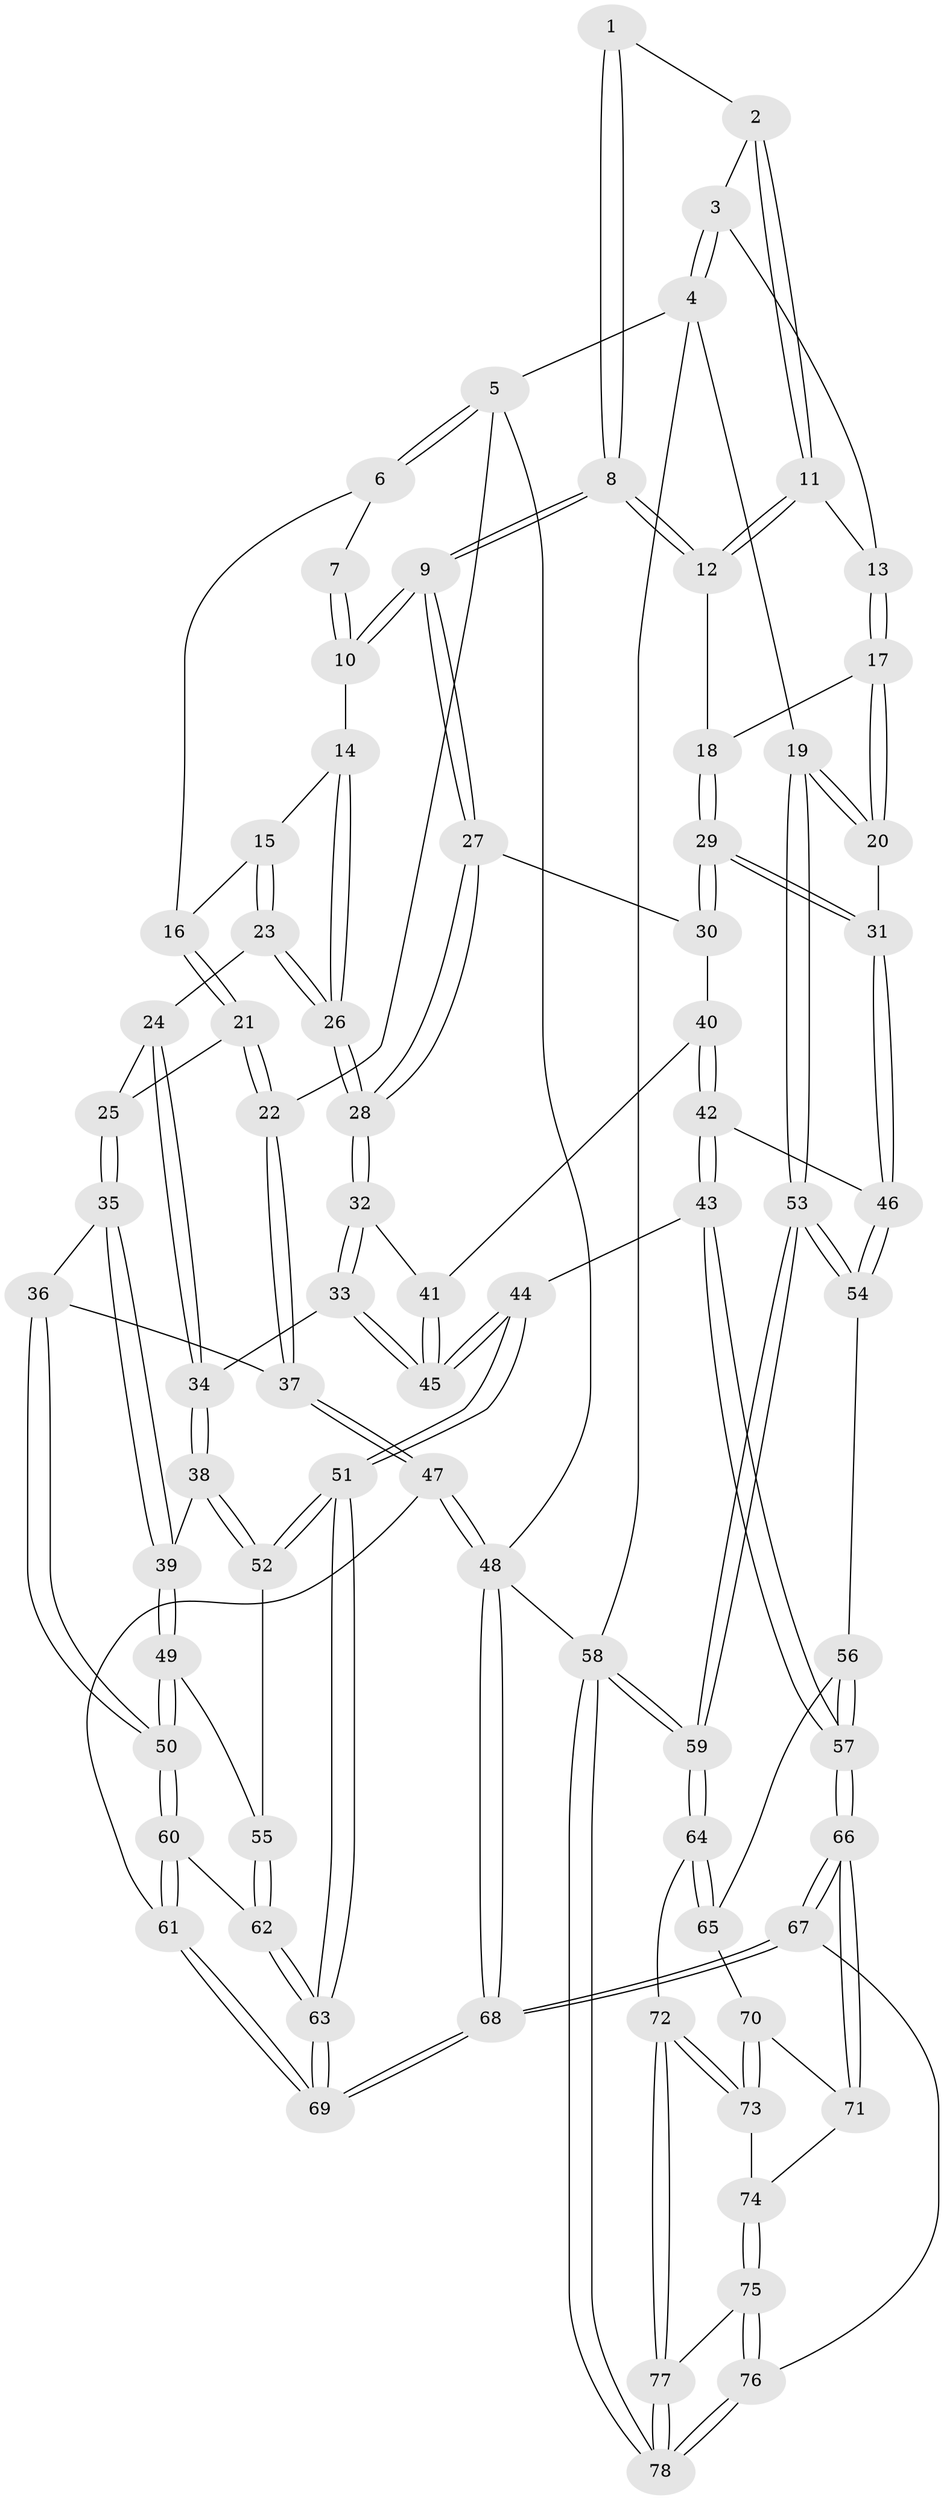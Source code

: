 // coarse degree distribution, {6: 0.06451612903225806, 10: 0.03225806451612903, 3: 0.2903225806451613, 2: 0.03225806451612903, 5: 0.2903225806451613, 4: 0.2903225806451613}
// Generated by graph-tools (version 1.1) at 2025/21/03/04/25 18:21:24]
// undirected, 78 vertices, 192 edges
graph export_dot {
graph [start="1"]
  node [color=gray90,style=filled];
  1 [pos="+0.5438703453067297+0"];
  2 [pos="+0.6836558699205205+0"];
  3 [pos="+1+0"];
  4 [pos="+1+0"];
  5 [pos="+0+0"];
  6 [pos="+0.062384706840049486+0"];
  7 [pos="+0.47216881187786847+0"];
  8 [pos="+0.5737919207441675+0.13774191680987324"];
  9 [pos="+0.549252431672965+0.15572651746353436"];
  10 [pos="+0.3963817514874869+0.09585271394971823"];
  11 [pos="+0.7028790929336097+0.06148540890178627"];
  12 [pos="+0.6430857024807188+0.1406912210878717"];
  13 [pos="+0.8316971221496906+0.06492613433017849"];
  14 [pos="+0.3425843803800092+0.11879453993738798"];
  15 [pos="+0.3125681682360061+0.10971054502641464"];
  16 [pos="+0.2840248526607987+0.08973140276001094"];
  17 [pos="+0.8352468216782238+0.10005650451150004"];
  18 [pos="+0.6886220050919803+0.17474021198288484"];
  19 [pos="+1+0.30956561820778244"];
  20 [pos="+0.9610350769276772+0.3199364201585374"];
  21 [pos="+0.0757886255498793+0.19333524321923748"];
  22 [pos="+0+0"];
  23 [pos="+0.2304508354820294+0.22640823291680398"];
  24 [pos="+0.13825526665097387+0.2454300761549909"];
  25 [pos="+0.10870664469266125+0.23986277329666686"];
  26 [pos="+0.3617031788970913+0.290037097098635"];
  27 [pos="+0.5312177292647613+0.22147157541998097"];
  28 [pos="+0.37660453838461727+0.32136444820974697"];
  29 [pos="+0.7911980884488364+0.34104033889064733"];
  30 [pos="+0.6093565083606178+0.34998767607730735"];
  31 [pos="+0.8457621962689758+0.3674570448155556"];
  32 [pos="+0.3663403100136507+0.3698026619931574"];
  33 [pos="+0.3523839570847706+0.3945154730524578"];
  34 [pos="+0.33798349657969895+0.4014680688898988"];
  35 [pos="+0.093964778232231+0.41705257882444985"];
  36 [pos="+0.062392795927395564+0.4313396237776635"];
  37 [pos="+0+0.4629780834734991"];
  38 [pos="+0.29847296482124036+0.43765513404540884"];
  39 [pos="+0.20117568329267402+0.46915025648939773"];
  40 [pos="+0.5935470109579252+0.36964002971812654"];
  41 [pos="+0.574262486082501+0.3800597228323871"];
  42 [pos="+0.634341348172782+0.5331697746581645"];
  43 [pos="+0.5828664206766278+0.6023841271882486"];
  44 [pos="+0.5200679272830286+0.5932440558224132"];
  45 [pos="+0.49412772245824377+0.535082969534237"];
  46 [pos="+0.8259466940885682+0.419109050911952"];
  47 [pos="+0+0.8223290727312257"];
  48 [pos="+0+1"];
  49 [pos="+0.1764313042363914+0.6014069669219593"];
  50 [pos="+0.07245140019616808+0.6819586842488011"];
  51 [pos="+0.44851993520328876+0.6527911802464853"];
  52 [pos="+0.33447696584670783+0.6054013997208222"];
  53 [pos="+1+0.7348556324592123"];
  54 [pos="+0.8320281453926222+0.5706544600820863"];
  55 [pos="+0.26714753391481066+0.6420277072953441"];
  56 [pos="+0.8049176136651897+0.6224276518872336"];
  57 [pos="+0.6498988408819216+0.6723163464652341"];
  58 [pos="+1+1"];
  59 [pos="+1+0.7815171729529905"];
  60 [pos="+0.029361528029043123+0.736020590822228"];
  61 [pos="+0+0.7872388093936459"];
  62 [pos="+0.27773852512547126+0.7467740214546517"];
  63 [pos="+0.3912923835440613+0.855947835268359"];
  64 [pos="+1+0.7929082303431281"];
  65 [pos="+0.833723827987082+0.6848956841159365"];
  66 [pos="+0.6623979398369538+0.8195333006935802"];
  67 [pos="+0.4622255936511308+1"];
  68 [pos="+0.4602456121933283+1"];
  69 [pos="+0.42323774780243123+1"];
  70 [pos="+0.8000254516147342+0.7709536952768464"];
  71 [pos="+0.7345893914015066+0.8169594299766818"];
  72 [pos="+1+0.7997481582199397"];
  73 [pos="+0.9709716432984465+0.8197740383030847"];
  74 [pos="+0.8470151912354521+0.8895917150791299"];
  75 [pos="+0.8455725057916268+0.8980496481871529"];
  76 [pos="+0.5495519202660575+1"];
  77 [pos="+0.8717176484460317+0.9825812693518114"];
  78 [pos="+0.9270135566863859+1"];
  1 -- 2;
  1 -- 8;
  1 -- 8;
  2 -- 3;
  2 -- 11;
  2 -- 11;
  3 -- 4;
  3 -- 4;
  3 -- 13;
  4 -- 5;
  4 -- 19;
  4 -- 58;
  5 -- 6;
  5 -- 6;
  5 -- 22;
  5 -- 48;
  6 -- 7;
  6 -- 16;
  7 -- 10;
  7 -- 10;
  8 -- 9;
  8 -- 9;
  8 -- 12;
  8 -- 12;
  9 -- 10;
  9 -- 10;
  9 -- 27;
  9 -- 27;
  10 -- 14;
  11 -- 12;
  11 -- 12;
  11 -- 13;
  12 -- 18;
  13 -- 17;
  13 -- 17;
  14 -- 15;
  14 -- 26;
  14 -- 26;
  15 -- 16;
  15 -- 23;
  15 -- 23;
  16 -- 21;
  16 -- 21;
  17 -- 18;
  17 -- 20;
  17 -- 20;
  18 -- 29;
  18 -- 29;
  19 -- 20;
  19 -- 20;
  19 -- 53;
  19 -- 53;
  20 -- 31;
  21 -- 22;
  21 -- 22;
  21 -- 25;
  22 -- 37;
  22 -- 37;
  23 -- 24;
  23 -- 26;
  23 -- 26;
  24 -- 25;
  24 -- 34;
  24 -- 34;
  25 -- 35;
  25 -- 35;
  26 -- 28;
  26 -- 28;
  27 -- 28;
  27 -- 28;
  27 -- 30;
  28 -- 32;
  28 -- 32;
  29 -- 30;
  29 -- 30;
  29 -- 31;
  29 -- 31;
  30 -- 40;
  31 -- 46;
  31 -- 46;
  32 -- 33;
  32 -- 33;
  32 -- 41;
  33 -- 34;
  33 -- 45;
  33 -- 45;
  34 -- 38;
  34 -- 38;
  35 -- 36;
  35 -- 39;
  35 -- 39;
  36 -- 37;
  36 -- 50;
  36 -- 50;
  37 -- 47;
  37 -- 47;
  38 -- 39;
  38 -- 52;
  38 -- 52;
  39 -- 49;
  39 -- 49;
  40 -- 41;
  40 -- 42;
  40 -- 42;
  41 -- 45;
  41 -- 45;
  42 -- 43;
  42 -- 43;
  42 -- 46;
  43 -- 44;
  43 -- 57;
  43 -- 57;
  44 -- 45;
  44 -- 45;
  44 -- 51;
  44 -- 51;
  46 -- 54;
  46 -- 54;
  47 -- 48;
  47 -- 48;
  47 -- 61;
  48 -- 68;
  48 -- 68;
  48 -- 58;
  49 -- 50;
  49 -- 50;
  49 -- 55;
  50 -- 60;
  50 -- 60;
  51 -- 52;
  51 -- 52;
  51 -- 63;
  51 -- 63;
  52 -- 55;
  53 -- 54;
  53 -- 54;
  53 -- 59;
  53 -- 59;
  54 -- 56;
  55 -- 62;
  55 -- 62;
  56 -- 57;
  56 -- 57;
  56 -- 65;
  57 -- 66;
  57 -- 66;
  58 -- 59;
  58 -- 59;
  58 -- 78;
  58 -- 78;
  59 -- 64;
  59 -- 64;
  60 -- 61;
  60 -- 61;
  60 -- 62;
  61 -- 69;
  61 -- 69;
  62 -- 63;
  62 -- 63;
  63 -- 69;
  63 -- 69;
  64 -- 65;
  64 -- 65;
  64 -- 72;
  65 -- 70;
  66 -- 67;
  66 -- 67;
  66 -- 71;
  66 -- 71;
  67 -- 68;
  67 -- 68;
  67 -- 76;
  68 -- 69;
  68 -- 69;
  70 -- 71;
  70 -- 73;
  70 -- 73;
  71 -- 74;
  72 -- 73;
  72 -- 73;
  72 -- 77;
  72 -- 77;
  73 -- 74;
  74 -- 75;
  74 -- 75;
  75 -- 76;
  75 -- 76;
  75 -- 77;
  76 -- 78;
  76 -- 78;
  77 -- 78;
  77 -- 78;
}
